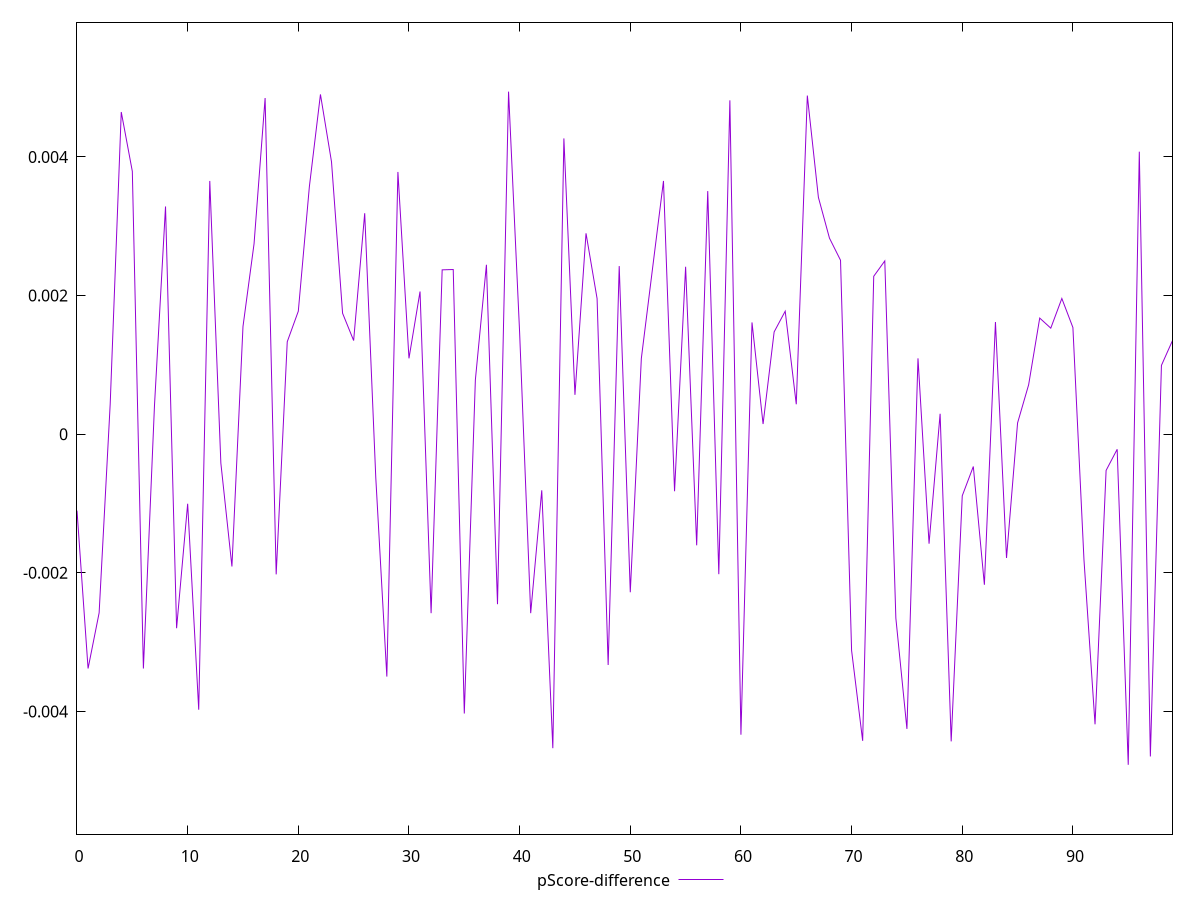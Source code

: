 reset

$pScoreDifference <<EOF
0 -0.0011037224788701255
1 -0.0033810011804241147
2 -0.0025781378053700843
3 0.0004345882704064885
4 0.004647698201401096
5 0.003791164487235432
6 -0.0033810011804241147
7 0.0004073927628225338
8 0.0032850906273124147
9 -0.002799856007232482
10 -0.0010040035091597368
11 -0.003975458201732063
12 0.0036533608888901226
13 -0.00041801480798633883
14 -0.0019093507322525127
15 0.0015527911012109819
16 0.002746769454738396
17 0.004849595691950093
18 -0.0020234906722691737
19 0.0013331823955295974
20 0.0017738731402565655
21 0.003572626486091565
22 0.004902014345057104
23 0.0039282143479246745
24 0.0017443634537379071
25 0.001350355165768903
26 0.0031873605519868176
27 -0.0006251390576321181
28 -0.0034975000682635864
29 0.0037828940445737147
30 0.0010934955578403294
31 0.002057982097637384
32 -0.0025828681533530407
33 0.0023706484992608856
34 0.002375379888866047
35 -0.004031157264336865
36 0.000781526852782849
37 0.0024441303269785997
38 -0.002452887226820466
39 0.004942257760971763
40 0.001463163842290005
41 -0.0025828681533530407
42 -0.0008101094640929618
43 -0.004530661904439959
44 0.004267011239608043
45 0.0005670625249409311
46 0.0028973960037081414
47 0.0019557779761841115
48 -0.003330810546115004
49 0.00242498024234869
50 -0.0022808946498789062
51 0.0010934955578403294
52 0.002375379888866047
53 0.0036533608888901226
54 -0.000823674312371625
55 0.002415006154576238
56 -0.0016037194659376253
57 0.0035070013343920653
58 -0.002020733569790212
59 0.004815770100112193
60 -0.004336150141472039
61 0.001612084572843897
62 0.00014602702643162768
63 0.001475061946892231
64 0.0017738731402565655
65 0.00043119784053102794
66 0.004884754157505444
67 0.00341660881275338
68 0.0028283622283925003
69 0.0025091444925658957
70 -0.003121104036296396
71 -0.004424734186394386
72 0.002277860301575646
73 0.00249932731513805
74 -0.002654879906521107
75 -0.0042528388767724135
76 0.0010934955578403294
77 -0.0015801434245786838
78 0.0002939165114822784
79 -0.004432318653087408
80 -0.0008891605411667225
81 -0.00046678953555900904
82 -0.002172727503318428
83 0.0016174975642824774
84 -0.0017863504161724775
85 0.00016198206344386623
86 0.0007126075122785291
87 0.0016747679987607622
88 0.001529348572224254
89 0.0019575474623955147
90 0.0015385131912733028
91 -0.0018121749268585896
92 -0.004186393560176693
93 -0.0005235047147064686
94 -0.00021844573187934646
95 -0.0047708728240448695
96 0.004075845710716952
97 -0.004650187464433186
98 0.0009921879399763522
99 0.001350355165768903
EOF

set key outside below
set xrange [0:99]
set yrange [-0.0057708728240448695:0.005942257760971763]
set trange [-0.0057708728240448695:0.005942257760971763]
set terminal svg size 640, 500 enhanced background rgb 'white'
set output "report_00015_2021-02-09T16-11-33.973Z/max-potential-fid/samples/pages+cached+noadtech+nomedia+nocss/pScore-difference/values.svg"

plot $pScoreDifference title "pScore-difference" with line

reset
